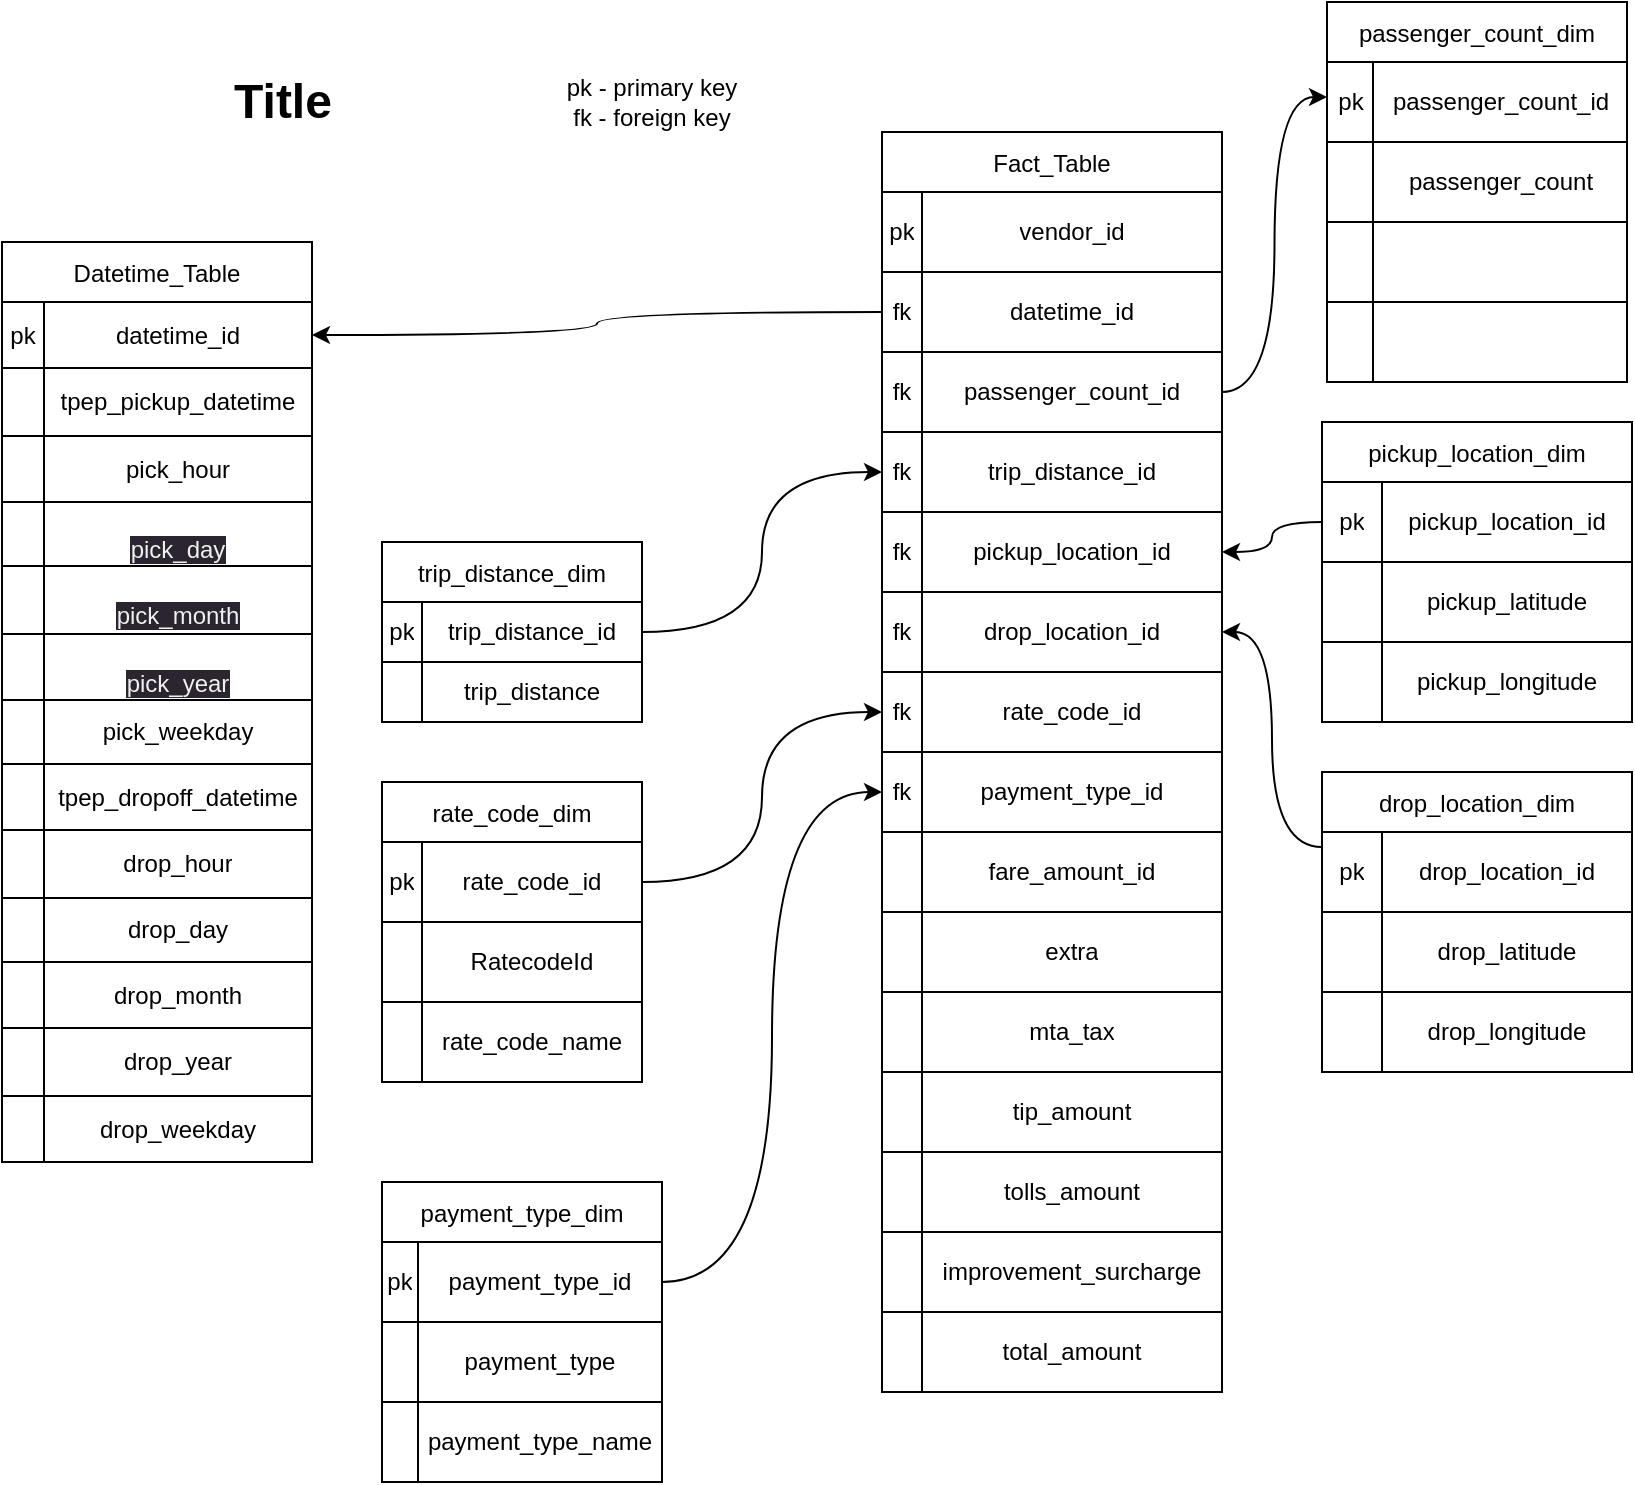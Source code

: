 <mxfile>
    <diagram id="Ko6txwm99OszBmFUwAEB" name="Page-1">
        <mxGraphModel dx="1126" dy="369" grid="1" gridSize="10" guides="1" tooltips="1" connect="1" arrows="1" fold="1" page="1" pageScale="1" pageWidth="850" pageHeight="1100" math="0" shadow="0">
            <root>
                <mxCell id="0"/>
                <mxCell id="1" parent="0"/>
                <mxCell id="24" value="Title" style="text;strokeColor=none;fillColor=none;html=1;fontSize=24;fontStyle=1;verticalAlign=middle;align=center;" parent="1" vertex="1">
                    <mxGeometry x="110" y="70" width="100" height="40" as="geometry"/>
                </mxCell>
                <mxCell id="27" value="pk - primary key&lt;br&gt;fk - foreign key" style="text;html=1;strokeColor=none;fillColor=none;align=center;verticalAlign=middle;whiteSpace=wrap;rounded=0;" parent="1" vertex="1">
                    <mxGeometry x="270" y="75" width="150" height="30" as="geometry"/>
                </mxCell>
                <mxCell id="59" value="Datetime_Table" style="shape=table;startSize=30;container=1;collapsible=0;childLayout=tableLayout;" parent="1" vertex="1">
                    <mxGeometry x="20" y="160" width="155" height="460" as="geometry"/>
                </mxCell>
                <mxCell id="60" value="" style="shape=tableRow;horizontal=0;startSize=0;swimlaneHead=0;swimlaneBody=0;top=0;left=0;bottom=0;right=0;collapsible=0;dropTarget=0;fillColor=none;points=[[0,0.5],[1,0.5]];portConstraint=eastwest;" parent="59" vertex="1">
                    <mxGeometry y="30" width="155" height="33" as="geometry"/>
                </mxCell>
                <mxCell id="61" value="pk" style="shape=partialRectangle;html=1;whiteSpace=wrap;connectable=0;overflow=hidden;fillColor=none;top=0;left=0;bottom=0;right=0;pointerEvents=1;" parent="60" vertex="1">
                    <mxGeometry width="21" height="33" as="geometry">
                        <mxRectangle width="21" height="33" as="alternateBounds"/>
                    </mxGeometry>
                </mxCell>
                <mxCell id="62" value="datetime_id" style="shape=partialRectangle;html=1;whiteSpace=wrap;connectable=0;overflow=hidden;fillColor=none;top=0;left=0;bottom=0;right=0;pointerEvents=1;" parent="60" vertex="1">
                    <mxGeometry x="21" width="134" height="33" as="geometry">
                        <mxRectangle width="134" height="33" as="alternateBounds"/>
                    </mxGeometry>
                </mxCell>
                <mxCell id="63" value="" style="shape=tableRow;horizontal=0;startSize=0;swimlaneHead=0;swimlaneBody=0;top=0;left=0;bottom=0;right=0;collapsible=0;dropTarget=0;fillColor=none;points=[[0,0.5],[1,0.5]];portConstraint=eastwest;" parent="59" vertex="1">
                    <mxGeometry y="63" width="155" height="34" as="geometry"/>
                </mxCell>
                <mxCell id="64" value="" style="shape=partialRectangle;html=1;whiteSpace=wrap;connectable=0;overflow=hidden;fillColor=none;top=0;left=0;bottom=0;right=0;pointerEvents=1;" parent="63" vertex="1">
                    <mxGeometry width="21" height="34" as="geometry">
                        <mxRectangle width="21" height="34" as="alternateBounds"/>
                    </mxGeometry>
                </mxCell>
                <mxCell id="65" value="tpep_pickup_datetime" style="shape=partialRectangle;html=1;whiteSpace=wrap;connectable=0;overflow=hidden;fillColor=none;top=0;left=0;bottom=0;right=0;pointerEvents=1;" parent="63" vertex="1">
                    <mxGeometry x="21" width="134" height="34" as="geometry">
                        <mxRectangle width="134" height="34" as="alternateBounds"/>
                    </mxGeometry>
                </mxCell>
                <mxCell id="66" value="" style="shape=tableRow;horizontal=0;startSize=0;swimlaneHead=0;swimlaneBody=0;top=0;left=0;bottom=0;right=0;collapsible=0;dropTarget=0;fillColor=none;points=[[0,0.5],[1,0.5]];portConstraint=eastwest;" parent="59" vertex="1">
                    <mxGeometry y="97" width="155" height="33" as="geometry"/>
                </mxCell>
                <mxCell id="67" value="" style="shape=partialRectangle;html=1;whiteSpace=wrap;connectable=0;overflow=hidden;fillColor=none;top=0;left=0;bottom=0;right=0;pointerEvents=1;" parent="66" vertex="1">
                    <mxGeometry width="21" height="33" as="geometry">
                        <mxRectangle width="21" height="33" as="alternateBounds"/>
                    </mxGeometry>
                </mxCell>
                <mxCell id="68" value="pick_hour" style="shape=partialRectangle;html=1;whiteSpace=wrap;connectable=0;overflow=hidden;fillColor=none;top=0;left=0;bottom=0;right=0;pointerEvents=1;" parent="66" vertex="1">
                    <mxGeometry x="21" width="134" height="33" as="geometry">
                        <mxRectangle width="134" height="33" as="alternateBounds"/>
                    </mxGeometry>
                </mxCell>
                <mxCell id="118" style="shape=tableRow;horizontal=0;startSize=0;swimlaneHead=0;swimlaneBody=0;top=0;left=0;bottom=0;right=0;collapsible=0;dropTarget=0;fillColor=none;points=[[0,0.5],[1,0.5]];portConstraint=eastwest;" parent="59" vertex="1">
                    <mxGeometry y="130" width="155" height="32" as="geometry"/>
                </mxCell>
                <mxCell id="119" style="shape=partialRectangle;html=1;whiteSpace=wrap;connectable=0;overflow=hidden;fillColor=none;top=0;left=0;bottom=0;right=0;pointerEvents=1;" parent="118" vertex="1">
                    <mxGeometry width="21" height="32" as="geometry">
                        <mxRectangle width="21" height="32" as="alternateBounds"/>
                    </mxGeometry>
                </mxCell>
                <mxCell id="120" value="&lt;br&gt;&lt;span style=&quot;color: rgb(240, 240, 240); font-family: Helvetica; font-size: 12px; font-style: normal; font-variant-ligatures: normal; font-variant-caps: normal; font-weight: 400; letter-spacing: normal; orphans: 2; text-align: center; text-indent: 0px; text-transform: none; widows: 2; word-spacing: 0px; -webkit-text-stroke-width: 0px; background-color: rgb(42, 37, 47); text-decoration-thickness: initial; text-decoration-style: initial; text-decoration-color: initial; float: none; display: inline !important;&quot;&gt;pick_day&lt;/span&gt;" style="shape=partialRectangle;html=1;whiteSpace=wrap;connectable=0;overflow=hidden;fillColor=none;top=0;left=0;bottom=0;right=0;pointerEvents=1;" parent="118" vertex="1">
                    <mxGeometry x="21" width="134" height="32" as="geometry">
                        <mxRectangle width="134" height="32" as="alternateBounds"/>
                    </mxGeometry>
                </mxCell>
                <mxCell id="69" value="" style="shape=tableRow;horizontal=0;startSize=0;swimlaneHead=0;swimlaneBody=0;top=0;left=0;bottom=0;right=0;collapsible=0;dropTarget=0;fillColor=none;points=[[0,0.5],[1,0.5]];portConstraint=eastwest;" parent="59" vertex="1">
                    <mxGeometry y="162" width="155" height="34" as="geometry"/>
                </mxCell>
                <mxCell id="70" value="" style="shape=partialRectangle;html=1;whiteSpace=wrap;connectable=0;overflow=hidden;fillColor=none;top=0;left=0;bottom=0;right=0;pointerEvents=1;" parent="69" vertex="1">
                    <mxGeometry width="21" height="34" as="geometry">
                        <mxRectangle width="21" height="34" as="alternateBounds"/>
                    </mxGeometry>
                </mxCell>
                <mxCell id="71" value="&lt;br&gt;&lt;span style=&quot;color: rgb(240, 240, 240); font-family: Helvetica; font-size: 12px; font-style: normal; font-variant-ligatures: normal; font-variant-caps: normal; font-weight: 400; letter-spacing: normal; orphans: 2; text-align: center; text-indent: 0px; text-transform: none; widows: 2; word-spacing: 0px; -webkit-text-stroke-width: 0px; background-color: rgb(42, 37, 47); text-decoration-thickness: initial; text-decoration-style: initial; text-decoration-color: initial; float: none; display: inline !important;&quot;&gt;pick_month&lt;/span&gt;" style="shape=partialRectangle;html=1;whiteSpace=wrap;connectable=0;overflow=hidden;fillColor=none;top=0;left=0;bottom=0;right=0;pointerEvents=1;" parent="69" vertex="1">
                    <mxGeometry x="21" width="134" height="34" as="geometry">
                        <mxRectangle width="134" height="34" as="alternateBounds"/>
                    </mxGeometry>
                </mxCell>
                <mxCell id="72" value="" style="shape=tableRow;horizontal=0;startSize=0;swimlaneHead=0;swimlaneBody=0;top=0;left=0;bottom=0;right=0;collapsible=0;dropTarget=0;fillColor=none;points=[[0,0.5],[1,0.5]];portConstraint=eastwest;" parent="59" vertex="1">
                    <mxGeometry y="196" width="155" height="33" as="geometry"/>
                </mxCell>
                <mxCell id="73" value="" style="shape=partialRectangle;html=1;whiteSpace=wrap;connectable=0;overflow=hidden;fillColor=none;top=0;left=0;bottom=0;right=0;pointerEvents=1;" parent="72" vertex="1">
                    <mxGeometry width="21" height="33" as="geometry">
                        <mxRectangle width="21" height="33" as="alternateBounds"/>
                    </mxGeometry>
                </mxCell>
                <mxCell id="74" value="&lt;br&gt;&lt;span style=&quot;color: rgb(240, 240, 240); font-family: Helvetica; font-size: 12px; font-style: normal; font-variant-ligatures: normal; font-variant-caps: normal; font-weight: 400; letter-spacing: normal; orphans: 2; text-align: center; text-indent: 0px; text-transform: none; widows: 2; word-spacing: 0px; -webkit-text-stroke-width: 0px; background-color: rgb(42, 37, 47); text-decoration-thickness: initial; text-decoration-style: initial; text-decoration-color: initial; float: none; display: inline !important;&quot;&gt;pick_year&lt;/span&gt;" style="shape=partialRectangle;html=1;whiteSpace=wrap;connectable=0;overflow=hidden;fillColor=none;top=0;left=0;bottom=0;right=0;pointerEvents=1;" parent="72" vertex="1">
                    <mxGeometry x="21" width="134" height="33" as="geometry">
                        <mxRectangle width="134" height="33" as="alternateBounds"/>
                    </mxGeometry>
                </mxCell>
                <mxCell id="75" value="" style="shape=tableRow;horizontal=0;startSize=0;swimlaneHead=0;swimlaneBody=0;top=0;left=0;bottom=0;right=0;collapsible=0;dropTarget=0;fillColor=none;points=[[0,0.5],[1,0.5]];portConstraint=eastwest;" parent="59" vertex="1">
                    <mxGeometry y="229" width="155" height="32" as="geometry"/>
                </mxCell>
                <mxCell id="76" value="" style="shape=partialRectangle;html=1;whiteSpace=wrap;connectable=0;overflow=hidden;fillColor=none;top=0;left=0;bottom=0;right=0;pointerEvents=1;" parent="75" vertex="1">
                    <mxGeometry width="21" height="32" as="geometry">
                        <mxRectangle width="21" height="32" as="alternateBounds"/>
                    </mxGeometry>
                </mxCell>
                <mxCell id="77" value="pick_weekday" style="shape=partialRectangle;html=1;whiteSpace=wrap;connectable=0;overflow=hidden;fillColor=none;top=0;left=0;bottom=0;right=0;pointerEvents=1;" parent="75" vertex="1">
                    <mxGeometry x="21" width="134" height="32" as="geometry">
                        <mxRectangle width="134" height="32" as="alternateBounds"/>
                    </mxGeometry>
                </mxCell>
                <mxCell id="78" value="" style="shape=tableRow;horizontal=0;startSize=0;swimlaneHead=0;swimlaneBody=0;top=0;left=0;bottom=0;right=0;collapsible=0;dropTarget=0;fillColor=none;points=[[0,0.5],[1,0.5]];portConstraint=eastwest;" parent="59" vertex="1">
                    <mxGeometry y="261" width="155" height="33" as="geometry"/>
                </mxCell>
                <mxCell id="79" value="" style="shape=partialRectangle;html=1;whiteSpace=wrap;connectable=0;overflow=hidden;fillColor=none;top=0;left=0;bottom=0;right=0;pointerEvents=1;" parent="78" vertex="1">
                    <mxGeometry width="21" height="33" as="geometry">
                        <mxRectangle width="21" height="33" as="alternateBounds"/>
                    </mxGeometry>
                </mxCell>
                <mxCell id="80" value="tpep_dropoff_datetime" style="shape=partialRectangle;html=1;whiteSpace=wrap;connectable=0;overflow=hidden;fillColor=none;top=0;left=0;bottom=0;right=0;pointerEvents=1;" parent="78" vertex="1">
                    <mxGeometry x="21" width="134" height="33" as="geometry">
                        <mxRectangle width="134" height="33" as="alternateBounds"/>
                    </mxGeometry>
                </mxCell>
                <mxCell id="87" value="" style="shape=tableRow;horizontal=0;startSize=0;swimlaneHead=0;swimlaneBody=0;top=0;left=0;bottom=0;right=0;collapsible=0;dropTarget=0;fillColor=none;points=[[0,0.5],[1,0.5]];portConstraint=eastwest;" parent="59" vertex="1">
                    <mxGeometry y="294" width="155" height="34" as="geometry"/>
                </mxCell>
                <mxCell id="88" value="" style="shape=partialRectangle;html=1;whiteSpace=wrap;connectable=0;overflow=hidden;fillColor=none;top=0;left=0;bottom=0;right=0;pointerEvents=1;" parent="87" vertex="1">
                    <mxGeometry width="21" height="34" as="geometry">
                        <mxRectangle width="21" height="34" as="alternateBounds"/>
                    </mxGeometry>
                </mxCell>
                <mxCell id="89" value="drop_hour" style="shape=partialRectangle;html=1;whiteSpace=wrap;connectable=0;overflow=hidden;fillColor=none;top=0;left=0;bottom=0;right=0;pointerEvents=1;" parent="87" vertex="1">
                    <mxGeometry x="21" width="134" height="34" as="geometry">
                        <mxRectangle width="134" height="34" as="alternateBounds"/>
                    </mxGeometry>
                </mxCell>
                <mxCell id="90" value="" style="shape=tableRow;horizontal=0;startSize=0;swimlaneHead=0;swimlaneBody=0;top=0;left=0;bottom=0;right=0;collapsible=0;dropTarget=0;fillColor=none;points=[[0,0.5],[1,0.5]];portConstraint=eastwest;" parent="59" vertex="1">
                    <mxGeometry y="328" width="155" height="32" as="geometry"/>
                </mxCell>
                <mxCell id="91" value="" style="shape=partialRectangle;html=1;whiteSpace=wrap;connectable=0;overflow=hidden;fillColor=none;top=0;left=0;bottom=0;right=0;pointerEvents=1;" parent="90" vertex="1">
                    <mxGeometry width="21" height="32" as="geometry">
                        <mxRectangle width="21" height="32" as="alternateBounds"/>
                    </mxGeometry>
                </mxCell>
                <mxCell id="92" value="drop_day" style="shape=partialRectangle;html=1;whiteSpace=wrap;connectable=0;overflow=hidden;fillColor=none;top=0;left=0;bottom=0;right=0;pointerEvents=1;" parent="90" vertex="1">
                    <mxGeometry x="21" width="134" height="32" as="geometry">
                        <mxRectangle width="134" height="32" as="alternateBounds"/>
                    </mxGeometry>
                </mxCell>
                <mxCell id="93" value="" style="shape=tableRow;horizontal=0;startSize=0;swimlaneHead=0;swimlaneBody=0;top=0;left=0;bottom=0;right=0;collapsible=0;dropTarget=0;fillColor=none;points=[[0,0.5],[1,0.5]];portConstraint=eastwest;" parent="59" vertex="1">
                    <mxGeometry y="360" width="155" height="33" as="geometry"/>
                </mxCell>
                <mxCell id="94" value="" style="shape=partialRectangle;html=1;whiteSpace=wrap;connectable=0;overflow=hidden;fillColor=none;top=0;left=0;bottom=0;right=0;pointerEvents=1;" parent="93" vertex="1">
                    <mxGeometry width="21" height="33" as="geometry">
                        <mxRectangle width="21" height="33" as="alternateBounds"/>
                    </mxGeometry>
                </mxCell>
                <mxCell id="95" value="drop_month" style="shape=partialRectangle;html=1;whiteSpace=wrap;connectable=0;overflow=hidden;fillColor=none;top=0;left=0;bottom=0;right=0;pointerEvents=1;" parent="93" vertex="1">
                    <mxGeometry x="21" width="134" height="33" as="geometry">
                        <mxRectangle width="134" height="33" as="alternateBounds"/>
                    </mxGeometry>
                </mxCell>
                <mxCell id="96" value="" style="shape=tableRow;horizontal=0;startSize=0;swimlaneHead=0;swimlaneBody=0;top=0;left=0;bottom=0;right=0;collapsible=0;dropTarget=0;fillColor=none;points=[[0,0.5],[1,0.5]];portConstraint=eastwest;" parent="59" vertex="1">
                    <mxGeometry y="393" width="155" height="34" as="geometry"/>
                </mxCell>
                <mxCell id="97" value="" style="shape=partialRectangle;html=1;whiteSpace=wrap;connectable=0;overflow=hidden;fillColor=none;top=0;left=0;bottom=0;right=0;pointerEvents=1;" parent="96" vertex="1">
                    <mxGeometry width="21" height="34" as="geometry">
                        <mxRectangle width="21" height="34" as="alternateBounds"/>
                    </mxGeometry>
                </mxCell>
                <mxCell id="98" value="drop_year" style="shape=partialRectangle;html=1;whiteSpace=wrap;connectable=0;overflow=hidden;fillColor=none;top=0;left=0;bottom=0;right=0;pointerEvents=1;" parent="96" vertex="1">
                    <mxGeometry x="21" width="134" height="34" as="geometry">
                        <mxRectangle width="134" height="34" as="alternateBounds"/>
                    </mxGeometry>
                </mxCell>
                <mxCell id="127" value="" style="shape=tableRow;horizontal=0;startSize=0;swimlaneHead=0;swimlaneBody=0;top=0;left=0;bottom=0;right=0;collapsible=0;dropTarget=0;fillColor=none;points=[[0,0.5],[1,0.5]];portConstraint=eastwest;" parent="59" vertex="1">
                    <mxGeometry y="427" width="155" height="33" as="geometry"/>
                </mxCell>
                <mxCell id="128" value="" style="shape=partialRectangle;html=1;whiteSpace=wrap;connectable=0;overflow=hidden;fillColor=none;top=0;left=0;bottom=0;right=0;pointerEvents=1;" parent="127" vertex="1">
                    <mxGeometry width="21" height="33" as="geometry">
                        <mxRectangle width="21" height="33" as="alternateBounds"/>
                    </mxGeometry>
                </mxCell>
                <mxCell id="129" value="drop_weekday" style="shape=partialRectangle;html=1;whiteSpace=wrap;connectable=0;overflow=hidden;fillColor=none;top=0;left=0;bottom=0;right=0;pointerEvents=1;" parent="127" vertex="1">
                    <mxGeometry x="21" width="134" height="33" as="geometry">
                        <mxRectangle width="134" height="33" as="alternateBounds"/>
                    </mxGeometry>
                </mxCell>
                <mxCell id="99" value="Fact_Table" style="shape=table;startSize=30;container=1;collapsible=0;childLayout=tableLayout;" parent="1" vertex="1">
                    <mxGeometry x="460" y="105" width="170" height="630" as="geometry"/>
                </mxCell>
                <mxCell id="100" value="" style="shape=tableRow;horizontal=0;startSize=0;swimlaneHead=0;swimlaneBody=0;top=0;left=0;bottom=0;right=0;collapsible=0;dropTarget=0;fillColor=none;points=[[0,0.5],[1,0.5]];portConstraint=eastwest;" parent="99" vertex="1">
                    <mxGeometry y="30" width="170" height="40" as="geometry"/>
                </mxCell>
                <mxCell id="101" value="pk&lt;br&gt;" style="shape=partialRectangle;html=1;whiteSpace=wrap;connectable=0;overflow=hidden;fillColor=none;top=0;left=0;bottom=0;right=0;pointerEvents=1;" parent="100" vertex="1">
                    <mxGeometry width="20" height="40" as="geometry">
                        <mxRectangle width="20" height="40" as="alternateBounds"/>
                    </mxGeometry>
                </mxCell>
                <mxCell id="102" value="vendor_id" style="shape=partialRectangle;html=1;whiteSpace=wrap;connectable=0;overflow=hidden;fillColor=none;top=0;left=0;bottom=0;right=0;pointerEvents=1;" parent="100" vertex="1">
                    <mxGeometry x="20" width="150" height="40" as="geometry">
                        <mxRectangle width="150" height="40" as="alternateBounds"/>
                    </mxGeometry>
                </mxCell>
                <mxCell id="103" value="" style="shape=tableRow;horizontal=0;startSize=0;swimlaneHead=0;swimlaneBody=0;top=0;left=0;bottom=0;right=0;collapsible=0;dropTarget=0;fillColor=none;points=[[0,0.5],[1,0.5]];portConstraint=eastwest;" parent="99" vertex="1">
                    <mxGeometry y="70" width="170" height="40" as="geometry"/>
                </mxCell>
                <mxCell id="104" value="fk" style="shape=partialRectangle;html=1;whiteSpace=wrap;connectable=0;overflow=hidden;fillColor=none;top=0;left=0;bottom=0;right=0;pointerEvents=1;" parent="103" vertex="1">
                    <mxGeometry width="20" height="40" as="geometry">
                        <mxRectangle width="20" height="40" as="alternateBounds"/>
                    </mxGeometry>
                </mxCell>
                <mxCell id="105" value="datetime_id" style="shape=partialRectangle;html=1;whiteSpace=wrap;connectable=0;overflow=hidden;fillColor=none;top=0;left=0;bottom=0;right=0;pointerEvents=1;" parent="103" vertex="1">
                    <mxGeometry x="20" width="150" height="40" as="geometry">
                        <mxRectangle width="150" height="40" as="alternateBounds"/>
                    </mxGeometry>
                </mxCell>
                <mxCell id="106" value="" style="shape=tableRow;horizontal=0;startSize=0;swimlaneHead=0;swimlaneBody=0;top=0;left=0;bottom=0;right=0;collapsible=0;dropTarget=0;fillColor=none;points=[[0,0.5],[1,0.5]];portConstraint=eastwest;" parent="99" vertex="1">
                    <mxGeometry y="110" width="170" height="40" as="geometry"/>
                </mxCell>
                <mxCell id="107" value="fk" style="shape=partialRectangle;html=1;whiteSpace=wrap;connectable=0;overflow=hidden;fillColor=none;top=0;left=0;bottom=0;right=0;pointerEvents=1;" parent="106" vertex="1">
                    <mxGeometry width="20" height="40" as="geometry">
                        <mxRectangle width="20" height="40" as="alternateBounds"/>
                    </mxGeometry>
                </mxCell>
                <mxCell id="108" value="passenger_count_id" style="shape=partialRectangle;html=1;whiteSpace=wrap;connectable=0;overflow=hidden;fillColor=none;top=0;left=0;bottom=0;right=0;pointerEvents=1;" parent="106" vertex="1">
                    <mxGeometry x="20" width="150" height="40" as="geometry">
                        <mxRectangle width="150" height="40" as="alternateBounds"/>
                    </mxGeometry>
                </mxCell>
                <mxCell id="109" value="" style="shape=tableRow;horizontal=0;startSize=0;swimlaneHead=0;swimlaneBody=0;top=0;left=0;bottom=0;right=0;collapsible=0;dropTarget=0;fillColor=none;points=[[0,0.5],[1,0.5]];portConstraint=eastwest;" parent="99" vertex="1">
                    <mxGeometry y="150" width="170" height="40" as="geometry"/>
                </mxCell>
                <mxCell id="110" value="fk" style="shape=partialRectangle;html=1;whiteSpace=wrap;connectable=0;overflow=hidden;fillColor=none;top=0;left=0;bottom=0;right=0;pointerEvents=1;" parent="109" vertex="1">
                    <mxGeometry width="20" height="40" as="geometry">
                        <mxRectangle width="20" height="40" as="alternateBounds"/>
                    </mxGeometry>
                </mxCell>
                <mxCell id="111" value="trip_distance_id" style="shape=partialRectangle;html=1;whiteSpace=wrap;connectable=0;overflow=hidden;fillColor=none;top=0;left=0;bottom=0;right=0;pointerEvents=1;" parent="109" vertex="1">
                    <mxGeometry x="20" width="150" height="40" as="geometry">
                        <mxRectangle width="150" height="40" as="alternateBounds"/>
                    </mxGeometry>
                </mxCell>
                <mxCell id="112" value="" style="shape=tableRow;horizontal=0;startSize=0;swimlaneHead=0;swimlaneBody=0;top=0;left=0;bottom=0;right=0;collapsible=0;dropTarget=0;fillColor=none;points=[[0,0.5],[1,0.5]];portConstraint=eastwest;" parent="99" vertex="1">
                    <mxGeometry y="190" width="170" height="40" as="geometry"/>
                </mxCell>
                <mxCell id="113" value="fk" style="shape=partialRectangle;html=1;whiteSpace=wrap;connectable=0;overflow=hidden;fillColor=none;top=0;left=0;bottom=0;right=0;pointerEvents=1;" parent="112" vertex="1">
                    <mxGeometry width="20" height="40" as="geometry">
                        <mxRectangle width="20" height="40" as="alternateBounds"/>
                    </mxGeometry>
                </mxCell>
                <mxCell id="114" value="pickup_location_id" style="shape=partialRectangle;html=1;whiteSpace=wrap;connectable=0;overflow=hidden;fillColor=none;top=0;left=0;bottom=0;right=0;pointerEvents=1;" parent="112" vertex="1">
                    <mxGeometry x="20" width="150" height="40" as="geometry">
                        <mxRectangle width="150" height="40" as="alternateBounds"/>
                    </mxGeometry>
                </mxCell>
                <mxCell id="198" style="shape=tableRow;horizontal=0;startSize=0;swimlaneHead=0;swimlaneBody=0;top=0;left=0;bottom=0;right=0;collapsible=0;dropTarget=0;fillColor=none;points=[[0,0.5],[1,0.5]];portConstraint=eastwest;" vertex="1" parent="99">
                    <mxGeometry y="230" width="170" height="40" as="geometry"/>
                </mxCell>
                <mxCell id="199" value="fk" style="shape=partialRectangle;html=1;whiteSpace=wrap;connectable=0;overflow=hidden;fillColor=none;top=0;left=0;bottom=0;right=0;pointerEvents=1;" vertex="1" parent="198">
                    <mxGeometry width="20" height="40" as="geometry">
                        <mxRectangle width="20" height="40" as="alternateBounds"/>
                    </mxGeometry>
                </mxCell>
                <mxCell id="200" value="drop_location_id" style="shape=partialRectangle;html=1;whiteSpace=wrap;connectable=0;overflow=hidden;fillColor=none;top=0;left=0;bottom=0;right=0;pointerEvents=1;" vertex="1" parent="198">
                    <mxGeometry x="20" width="150" height="40" as="geometry">
                        <mxRectangle width="150" height="40" as="alternateBounds"/>
                    </mxGeometry>
                </mxCell>
                <mxCell id="212" style="shape=tableRow;horizontal=0;startSize=0;swimlaneHead=0;swimlaneBody=0;top=0;left=0;bottom=0;right=0;collapsible=0;dropTarget=0;fillColor=none;points=[[0,0.5],[1,0.5]];portConstraint=eastwest;" vertex="1" parent="99">
                    <mxGeometry y="270" width="170" height="40" as="geometry"/>
                </mxCell>
                <mxCell id="213" value="fk" style="shape=partialRectangle;html=1;whiteSpace=wrap;connectable=0;overflow=hidden;fillColor=none;top=0;left=0;bottom=0;right=0;pointerEvents=1;" vertex="1" parent="212">
                    <mxGeometry width="20" height="40" as="geometry">
                        <mxRectangle width="20" height="40" as="alternateBounds"/>
                    </mxGeometry>
                </mxCell>
                <mxCell id="214" value="rate_code_id" style="shape=partialRectangle;html=1;whiteSpace=wrap;connectable=0;overflow=hidden;fillColor=none;top=0;left=0;bottom=0;right=0;pointerEvents=1;" vertex="1" parent="212">
                    <mxGeometry x="20" width="150" height="40" as="geometry">
                        <mxRectangle width="150" height="40" as="alternateBounds"/>
                    </mxGeometry>
                </mxCell>
                <mxCell id="216" style="shape=tableRow;horizontal=0;startSize=0;swimlaneHead=0;swimlaneBody=0;top=0;left=0;bottom=0;right=0;collapsible=0;dropTarget=0;fillColor=none;points=[[0,0.5],[1,0.5]];portConstraint=eastwest;" vertex="1" parent="99">
                    <mxGeometry y="310" width="170" height="40" as="geometry"/>
                </mxCell>
                <mxCell id="217" value="fk" style="shape=partialRectangle;html=1;whiteSpace=wrap;connectable=0;overflow=hidden;fillColor=none;top=0;left=0;bottom=0;right=0;pointerEvents=1;" vertex="1" parent="216">
                    <mxGeometry width="20" height="40" as="geometry">
                        <mxRectangle width="20" height="40" as="alternateBounds"/>
                    </mxGeometry>
                </mxCell>
                <mxCell id="218" value="payment_type_id" style="shape=partialRectangle;html=1;whiteSpace=wrap;connectable=0;overflow=hidden;fillColor=none;top=0;left=0;bottom=0;right=0;pointerEvents=1;" vertex="1" parent="216">
                    <mxGeometry x="20" width="150" height="40" as="geometry">
                        <mxRectangle width="150" height="40" as="alternateBounds"/>
                    </mxGeometry>
                </mxCell>
                <mxCell id="230" style="shape=tableRow;horizontal=0;startSize=0;swimlaneHead=0;swimlaneBody=0;top=0;left=0;bottom=0;right=0;collapsible=0;dropTarget=0;fillColor=none;points=[[0,0.5],[1,0.5]];portConstraint=eastwest;" vertex="1" parent="99">
                    <mxGeometry y="350" width="170" height="40" as="geometry"/>
                </mxCell>
                <mxCell id="231" value="" style="shape=partialRectangle;html=1;whiteSpace=wrap;connectable=0;overflow=hidden;fillColor=none;top=0;left=0;bottom=0;right=0;pointerEvents=1;" vertex="1" parent="230">
                    <mxGeometry width="20" height="40" as="geometry">
                        <mxRectangle width="20" height="40" as="alternateBounds"/>
                    </mxGeometry>
                </mxCell>
                <mxCell id="232" value="fare_amount_id" style="shape=partialRectangle;html=1;whiteSpace=wrap;connectable=0;overflow=hidden;fillColor=none;top=0;left=0;bottom=0;right=0;pointerEvents=1;" vertex="1" parent="230">
                    <mxGeometry x="20" width="150" height="40" as="geometry">
                        <mxRectangle width="150" height="40" as="alternateBounds"/>
                    </mxGeometry>
                </mxCell>
                <mxCell id="234" style="shape=tableRow;horizontal=0;startSize=0;swimlaneHead=0;swimlaneBody=0;top=0;left=0;bottom=0;right=0;collapsible=0;dropTarget=0;fillColor=none;points=[[0,0.5],[1,0.5]];portConstraint=eastwest;" vertex="1" parent="99">
                    <mxGeometry y="390" width="170" height="40" as="geometry"/>
                </mxCell>
                <mxCell id="235" style="shape=partialRectangle;html=1;whiteSpace=wrap;connectable=0;overflow=hidden;fillColor=none;top=0;left=0;bottom=0;right=0;pointerEvents=1;" vertex="1" parent="234">
                    <mxGeometry width="20" height="40" as="geometry">
                        <mxRectangle width="20" height="40" as="alternateBounds"/>
                    </mxGeometry>
                </mxCell>
                <mxCell id="236" value="extra" style="shape=partialRectangle;html=1;whiteSpace=wrap;connectable=0;overflow=hidden;fillColor=none;top=0;left=0;bottom=0;right=0;pointerEvents=1;" vertex="1" parent="234">
                    <mxGeometry x="20" width="150" height="40" as="geometry">
                        <mxRectangle width="150" height="40" as="alternateBounds"/>
                    </mxGeometry>
                </mxCell>
                <mxCell id="237" style="shape=tableRow;horizontal=0;startSize=0;swimlaneHead=0;swimlaneBody=0;top=0;left=0;bottom=0;right=0;collapsible=0;dropTarget=0;fillColor=none;points=[[0,0.5],[1,0.5]];portConstraint=eastwest;" vertex="1" parent="99">
                    <mxGeometry y="430" width="170" height="40" as="geometry"/>
                </mxCell>
                <mxCell id="238" style="shape=partialRectangle;html=1;whiteSpace=wrap;connectable=0;overflow=hidden;fillColor=none;top=0;left=0;bottom=0;right=0;pointerEvents=1;" vertex="1" parent="237">
                    <mxGeometry width="20" height="40" as="geometry">
                        <mxRectangle width="20" height="40" as="alternateBounds"/>
                    </mxGeometry>
                </mxCell>
                <mxCell id="239" value="mta_tax" style="shape=partialRectangle;html=1;whiteSpace=wrap;connectable=0;overflow=hidden;fillColor=none;top=0;left=0;bottom=0;right=0;pointerEvents=1;" vertex="1" parent="237">
                    <mxGeometry x="20" width="150" height="40" as="geometry">
                        <mxRectangle width="150" height="40" as="alternateBounds"/>
                    </mxGeometry>
                </mxCell>
                <mxCell id="244" style="shape=tableRow;horizontal=0;startSize=0;swimlaneHead=0;swimlaneBody=0;top=0;left=0;bottom=0;right=0;collapsible=0;dropTarget=0;fillColor=none;points=[[0,0.5],[1,0.5]];portConstraint=eastwest;" vertex="1" parent="99">
                    <mxGeometry y="470" width="170" height="40" as="geometry"/>
                </mxCell>
                <mxCell id="245" style="shape=partialRectangle;html=1;whiteSpace=wrap;connectable=0;overflow=hidden;fillColor=none;top=0;left=0;bottom=0;right=0;pointerEvents=1;" vertex="1" parent="244">
                    <mxGeometry width="20" height="40" as="geometry">
                        <mxRectangle width="20" height="40" as="alternateBounds"/>
                    </mxGeometry>
                </mxCell>
                <mxCell id="246" value="tip_amount" style="shape=partialRectangle;html=1;whiteSpace=wrap;connectable=0;overflow=hidden;fillColor=none;top=0;left=0;bottom=0;right=0;pointerEvents=1;" vertex="1" parent="244">
                    <mxGeometry x="20" width="150" height="40" as="geometry">
                        <mxRectangle width="150" height="40" as="alternateBounds"/>
                    </mxGeometry>
                </mxCell>
                <mxCell id="250" style="shape=tableRow;horizontal=0;startSize=0;swimlaneHead=0;swimlaneBody=0;top=0;left=0;bottom=0;right=0;collapsible=0;dropTarget=0;fillColor=none;points=[[0,0.5],[1,0.5]];portConstraint=eastwest;" vertex="1" parent="99">
                    <mxGeometry y="510" width="170" height="40" as="geometry"/>
                </mxCell>
                <mxCell id="251" style="shape=partialRectangle;html=1;whiteSpace=wrap;connectable=0;overflow=hidden;fillColor=none;top=0;left=0;bottom=0;right=0;pointerEvents=1;" vertex="1" parent="250">
                    <mxGeometry width="20" height="40" as="geometry">
                        <mxRectangle width="20" height="40" as="alternateBounds"/>
                    </mxGeometry>
                </mxCell>
                <mxCell id="252" value="tolls_amount" style="shape=partialRectangle;html=1;whiteSpace=wrap;connectable=0;overflow=hidden;fillColor=none;top=0;left=0;bottom=0;right=0;pointerEvents=1;" vertex="1" parent="250">
                    <mxGeometry x="20" width="150" height="40" as="geometry">
                        <mxRectangle width="150" height="40" as="alternateBounds"/>
                    </mxGeometry>
                </mxCell>
                <mxCell id="247" style="shape=tableRow;horizontal=0;startSize=0;swimlaneHead=0;swimlaneBody=0;top=0;left=0;bottom=0;right=0;collapsible=0;dropTarget=0;fillColor=none;points=[[0,0.5],[1,0.5]];portConstraint=eastwest;" vertex="1" parent="99">
                    <mxGeometry y="550" width="170" height="40" as="geometry"/>
                </mxCell>
                <mxCell id="248" style="shape=partialRectangle;html=1;whiteSpace=wrap;connectable=0;overflow=hidden;fillColor=none;top=0;left=0;bottom=0;right=0;pointerEvents=1;" vertex="1" parent="247">
                    <mxGeometry width="20" height="40" as="geometry">
                        <mxRectangle width="20" height="40" as="alternateBounds"/>
                    </mxGeometry>
                </mxCell>
                <mxCell id="249" value="improvement_surcharge" style="shape=partialRectangle;html=1;whiteSpace=wrap;connectable=0;overflow=hidden;fillColor=none;top=0;left=0;bottom=0;right=0;pointerEvents=1;" vertex="1" parent="247">
                    <mxGeometry x="20" width="150" height="40" as="geometry">
                        <mxRectangle width="150" height="40" as="alternateBounds"/>
                    </mxGeometry>
                </mxCell>
                <mxCell id="253" style="shape=tableRow;horizontal=0;startSize=0;swimlaneHead=0;swimlaneBody=0;top=0;left=0;bottom=0;right=0;collapsible=0;dropTarget=0;fillColor=none;points=[[0,0.5],[1,0.5]];portConstraint=eastwest;" vertex="1" parent="99">
                    <mxGeometry y="590" width="170" height="40" as="geometry"/>
                </mxCell>
                <mxCell id="254" style="shape=partialRectangle;html=1;whiteSpace=wrap;connectable=0;overflow=hidden;fillColor=none;top=0;left=0;bottom=0;right=0;pointerEvents=1;" vertex="1" parent="253">
                    <mxGeometry width="20" height="40" as="geometry">
                        <mxRectangle width="20" height="40" as="alternateBounds"/>
                    </mxGeometry>
                </mxCell>
                <mxCell id="255" value="total_amount" style="shape=partialRectangle;html=1;whiteSpace=wrap;connectable=0;overflow=hidden;fillColor=none;top=0;left=0;bottom=0;right=0;pointerEvents=1;" vertex="1" parent="253">
                    <mxGeometry x="20" width="150" height="40" as="geometry">
                        <mxRectangle width="150" height="40" as="alternateBounds"/>
                    </mxGeometry>
                </mxCell>
                <mxCell id="144" value="passenger_count_dim" style="shape=table;startSize=30;container=1;collapsible=0;childLayout=tableLayout;" parent="1" vertex="1">
                    <mxGeometry x="682.5" y="40" width="150" height="190" as="geometry"/>
                </mxCell>
                <mxCell id="145" value="" style="shape=tableRow;horizontal=0;startSize=0;swimlaneHead=0;swimlaneBody=0;top=0;left=0;bottom=0;right=0;collapsible=0;dropTarget=0;fillColor=none;points=[[0,0.5],[1,0.5]];portConstraint=eastwest;" parent="144" vertex="1">
                    <mxGeometry y="30" width="150" height="40" as="geometry"/>
                </mxCell>
                <mxCell id="146" value="pk" style="shape=partialRectangle;html=1;whiteSpace=wrap;connectable=0;overflow=hidden;fillColor=none;top=0;left=0;bottom=0;right=0;pointerEvents=1;" parent="145" vertex="1">
                    <mxGeometry width="23" height="40" as="geometry">
                        <mxRectangle width="23" height="40" as="alternateBounds"/>
                    </mxGeometry>
                </mxCell>
                <mxCell id="147" value="passenger_count_id" style="shape=partialRectangle;html=1;whiteSpace=wrap;connectable=0;overflow=hidden;fillColor=none;top=0;left=0;bottom=0;right=0;pointerEvents=1;" parent="145" vertex="1">
                    <mxGeometry x="23" width="127" height="40" as="geometry">
                        <mxRectangle width="127" height="40" as="alternateBounds"/>
                    </mxGeometry>
                </mxCell>
                <mxCell id="148" value="" style="shape=tableRow;horizontal=0;startSize=0;swimlaneHead=0;swimlaneBody=0;top=0;left=0;bottom=0;right=0;collapsible=0;dropTarget=0;fillColor=none;points=[[0,0.5],[1,0.5]];portConstraint=eastwest;" parent="144" vertex="1">
                    <mxGeometry y="70" width="150" height="40" as="geometry"/>
                </mxCell>
                <mxCell id="149" value="" style="shape=partialRectangle;html=1;whiteSpace=wrap;connectable=0;overflow=hidden;fillColor=none;top=0;left=0;bottom=0;right=0;pointerEvents=1;" parent="148" vertex="1">
                    <mxGeometry width="23" height="40" as="geometry">
                        <mxRectangle width="23" height="40" as="alternateBounds"/>
                    </mxGeometry>
                </mxCell>
                <mxCell id="150" value="passenger_count" style="shape=partialRectangle;html=1;whiteSpace=wrap;connectable=0;overflow=hidden;fillColor=none;top=0;left=0;bottom=0;right=0;pointerEvents=1;" parent="148" vertex="1">
                    <mxGeometry x="23" width="127" height="40" as="geometry">
                        <mxRectangle width="127" height="40" as="alternateBounds"/>
                    </mxGeometry>
                </mxCell>
                <mxCell id="151" value="" style="shape=tableRow;horizontal=0;startSize=0;swimlaneHead=0;swimlaneBody=0;top=0;left=0;bottom=0;right=0;collapsible=0;dropTarget=0;fillColor=none;points=[[0,0.5],[1,0.5]];portConstraint=eastwest;" parent="144" vertex="1">
                    <mxGeometry y="110" width="150" height="40" as="geometry"/>
                </mxCell>
                <mxCell id="152" value="" style="shape=partialRectangle;html=1;whiteSpace=wrap;connectable=0;overflow=hidden;fillColor=none;top=0;left=0;bottom=0;right=0;pointerEvents=1;" parent="151" vertex="1">
                    <mxGeometry width="23" height="40" as="geometry">
                        <mxRectangle width="23" height="40" as="alternateBounds"/>
                    </mxGeometry>
                </mxCell>
                <mxCell id="153" value="" style="shape=partialRectangle;html=1;whiteSpace=wrap;connectable=0;overflow=hidden;fillColor=none;top=0;left=0;bottom=0;right=0;pointerEvents=1;" parent="151" vertex="1">
                    <mxGeometry x="23" width="127" height="40" as="geometry">
                        <mxRectangle width="127" height="40" as="alternateBounds"/>
                    </mxGeometry>
                </mxCell>
                <mxCell id="154" value="" style="shape=tableRow;horizontal=0;startSize=0;swimlaneHead=0;swimlaneBody=0;top=0;left=0;bottom=0;right=0;collapsible=0;dropTarget=0;fillColor=none;points=[[0,0.5],[1,0.5]];portConstraint=eastwest;" parent="144" vertex="1">
                    <mxGeometry y="150" width="150" height="40" as="geometry"/>
                </mxCell>
                <mxCell id="155" value="" style="shape=partialRectangle;html=1;whiteSpace=wrap;connectable=0;overflow=hidden;fillColor=none;top=0;left=0;bottom=0;right=0;pointerEvents=1;" parent="154" vertex="1">
                    <mxGeometry width="23" height="40" as="geometry">
                        <mxRectangle width="23" height="40" as="alternateBounds"/>
                    </mxGeometry>
                </mxCell>
                <mxCell id="156" value="" style="shape=partialRectangle;html=1;whiteSpace=wrap;connectable=0;overflow=hidden;fillColor=none;top=0;left=0;bottom=0;right=0;pointerEvents=1;" parent="154" vertex="1">
                    <mxGeometry x="23" width="127" height="40" as="geometry">
                        <mxRectangle width="127" height="40" as="alternateBounds"/>
                    </mxGeometry>
                </mxCell>
                <mxCell id="158" style="edgeStyle=orthogonalEdgeStyle;curved=1;html=1;exitX=0;exitY=0.5;exitDx=0;exitDy=0;entryX=1;entryY=0.5;entryDx=0;entryDy=0;" parent="1" source="103" target="60" edge="1">
                    <mxGeometry relative="1" as="geometry"/>
                </mxCell>
                <mxCell id="160" style="edgeStyle=orthogonalEdgeStyle;curved=1;html=1;exitX=1;exitY=0.5;exitDx=0;exitDy=0;entryX=0;entryY=0.25;entryDx=0;entryDy=0;" parent="1" source="106" target="144" edge="1">
                    <mxGeometry relative="1" as="geometry"/>
                </mxCell>
                <mxCell id="161" value="trip_distance_dim" style="shape=table;startSize=30;container=1;collapsible=0;childLayout=tableLayout;" parent="1" vertex="1">
                    <mxGeometry x="210" y="310" width="130" height="90" as="geometry"/>
                </mxCell>
                <mxCell id="162" value="" style="shape=tableRow;horizontal=0;startSize=0;swimlaneHead=0;swimlaneBody=0;top=0;left=0;bottom=0;right=0;collapsible=0;dropTarget=0;fillColor=none;points=[[0,0.5],[1,0.5]];portConstraint=eastwest;" parent="161" vertex="1">
                    <mxGeometry y="30" width="130" height="30" as="geometry"/>
                </mxCell>
                <mxCell id="163" value="pk" style="shape=partialRectangle;html=1;whiteSpace=wrap;connectable=0;overflow=hidden;fillColor=none;top=0;left=0;bottom=0;right=0;pointerEvents=1;" parent="162" vertex="1">
                    <mxGeometry width="20" height="30" as="geometry">
                        <mxRectangle width="20" height="30" as="alternateBounds"/>
                    </mxGeometry>
                </mxCell>
                <mxCell id="164" value="trip_distance_id" style="shape=partialRectangle;html=1;whiteSpace=wrap;connectable=0;overflow=hidden;fillColor=none;top=0;left=0;bottom=0;right=0;pointerEvents=1;" parent="162" vertex="1">
                    <mxGeometry x="20" width="110" height="30" as="geometry">
                        <mxRectangle width="110" height="30" as="alternateBounds"/>
                    </mxGeometry>
                </mxCell>
                <mxCell id="165" value="" style="shape=tableRow;horizontal=0;startSize=0;swimlaneHead=0;swimlaneBody=0;top=0;left=0;bottom=0;right=0;collapsible=0;dropTarget=0;fillColor=none;points=[[0,0.5],[1,0.5]];portConstraint=eastwest;" parent="161" vertex="1">
                    <mxGeometry y="60" width="130" height="30" as="geometry"/>
                </mxCell>
                <mxCell id="166" value="" style="shape=partialRectangle;html=1;whiteSpace=wrap;connectable=0;overflow=hidden;fillColor=none;top=0;left=0;bottom=0;right=0;pointerEvents=1;" parent="165" vertex="1">
                    <mxGeometry width="20" height="30" as="geometry">
                        <mxRectangle width="20" height="30" as="alternateBounds"/>
                    </mxGeometry>
                </mxCell>
                <mxCell id="167" value="trip_distance" style="shape=partialRectangle;html=1;whiteSpace=wrap;connectable=0;overflow=hidden;fillColor=none;top=0;left=0;bottom=0;right=0;pointerEvents=1;" parent="165" vertex="1">
                    <mxGeometry x="20" width="110" height="30" as="geometry">
                        <mxRectangle width="110" height="30" as="alternateBounds"/>
                    </mxGeometry>
                </mxCell>
                <mxCell id="174" value="pickup_location_dim" style="shape=table;startSize=30;container=1;collapsible=0;childLayout=tableLayout;" vertex="1" parent="1">
                    <mxGeometry x="680" y="250" width="155" height="150" as="geometry"/>
                </mxCell>
                <mxCell id="175" value="" style="shape=tableRow;horizontal=0;startSize=0;swimlaneHead=0;swimlaneBody=0;top=0;left=0;bottom=0;right=0;collapsible=0;dropTarget=0;fillColor=none;points=[[0,0.5],[1,0.5]];portConstraint=eastwest;" vertex="1" parent="174">
                    <mxGeometry y="30" width="155" height="40" as="geometry"/>
                </mxCell>
                <mxCell id="176" value="pk" style="shape=partialRectangle;html=1;whiteSpace=wrap;connectable=0;overflow=hidden;fillColor=none;top=0;left=0;bottom=0;right=0;pointerEvents=1;" vertex="1" parent="175">
                    <mxGeometry width="30" height="40" as="geometry">
                        <mxRectangle width="30" height="40" as="alternateBounds"/>
                    </mxGeometry>
                </mxCell>
                <mxCell id="177" value="pickup_location_id" style="shape=partialRectangle;html=1;whiteSpace=wrap;connectable=0;overflow=hidden;fillColor=none;top=0;left=0;bottom=0;right=0;pointerEvents=1;" vertex="1" parent="175">
                    <mxGeometry x="30" width="125" height="40" as="geometry">
                        <mxRectangle width="125" height="40" as="alternateBounds"/>
                    </mxGeometry>
                </mxCell>
                <mxCell id="178" value="" style="shape=tableRow;horizontal=0;startSize=0;swimlaneHead=0;swimlaneBody=0;top=0;left=0;bottom=0;right=0;collapsible=0;dropTarget=0;fillColor=none;points=[[0,0.5],[1,0.5]];portConstraint=eastwest;" vertex="1" parent="174">
                    <mxGeometry y="70" width="155" height="40" as="geometry"/>
                </mxCell>
                <mxCell id="179" value="" style="shape=partialRectangle;html=1;whiteSpace=wrap;connectable=0;overflow=hidden;fillColor=none;top=0;left=0;bottom=0;right=0;pointerEvents=1;" vertex="1" parent="178">
                    <mxGeometry width="30" height="40" as="geometry">
                        <mxRectangle width="30" height="40" as="alternateBounds"/>
                    </mxGeometry>
                </mxCell>
                <mxCell id="180" value="pickup_latitude" style="shape=partialRectangle;html=1;whiteSpace=wrap;connectable=0;overflow=hidden;fillColor=none;top=0;left=0;bottom=0;right=0;pointerEvents=1;" vertex="1" parent="178">
                    <mxGeometry x="30" width="125" height="40" as="geometry">
                        <mxRectangle width="125" height="40" as="alternateBounds"/>
                    </mxGeometry>
                </mxCell>
                <mxCell id="181" value="" style="shape=tableRow;horizontal=0;startSize=0;swimlaneHead=0;swimlaneBody=0;top=0;left=0;bottom=0;right=0;collapsible=0;dropTarget=0;fillColor=none;points=[[0,0.5],[1,0.5]];portConstraint=eastwest;" vertex="1" parent="174">
                    <mxGeometry y="110" width="155" height="40" as="geometry"/>
                </mxCell>
                <mxCell id="182" value="" style="shape=partialRectangle;html=1;whiteSpace=wrap;connectable=0;overflow=hidden;fillColor=none;top=0;left=0;bottom=0;right=0;pointerEvents=1;" vertex="1" parent="181">
                    <mxGeometry width="30" height="40" as="geometry">
                        <mxRectangle width="30" height="40" as="alternateBounds"/>
                    </mxGeometry>
                </mxCell>
                <mxCell id="183" value="pickup_longitude" style="shape=partialRectangle;html=1;whiteSpace=wrap;connectable=0;overflow=hidden;fillColor=none;top=0;left=0;bottom=0;right=0;pointerEvents=1;" vertex="1" parent="181">
                    <mxGeometry x="30" width="125" height="40" as="geometry">
                        <mxRectangle width="125" height="40" as="alternateBounds"/>
                    </mxGeometry>
                </mxCell>
                <mxCell id="187" style="edgeStyle=orthogonalEdgeStyle;curved=1;html=1;exitX=0;exitY=0.5;exitDx=0;exitDy=0;entryX=1;entryY=0.5;entryDx=0;entryDy=0;" edge="1" parent="1" source="175" target="112">
                    <mxGeometry relative="1" as="geometry"/>
                </mxCell>
                <mxCell id="201" style="edgeStyle=orthogonalEdgeStyle;curved=1;html=1;exitX=0;exitY=0.25;exitDx=0;exitDy=0;" edge="1" parent="1" source="188" target="198">
                    <mxGeometry relative="1" as="geometry"/>
                </mxCell>
                <mxCell id="188" value="drop_location_dim" style="shape=table;startSize=30;container=1;collapsible=0;childLayout=tableLayout;" vertex="1" parent="1">
                    <mxGeometry x="680" y="425" width="155" height="150" as="geometry"/>
                </mxCell>
                <mxCell id="189" value="" style="shape=tableRow;horizontal=0;startSize=0;swimlaneHead=0;swimlaneBody=0;top=0;left=0;bottom=0;right=0;collapsible=0;dropTarget=0;fillColor=none;points=[[0,0.5],[1,0.5]];portConstraint=eastwest;" vertex="1" parent="188">
                    <mxGeometry y="30" width="155" height="40" as="geometry"/>
                </mxCell>
                <mxCell id="190" value="pk" style="shape=partialRectangle;html=1;whiteSpace=wrap;connectable=0;overflow=hidden;fillColor=none;top=0;left=0;bottom=0;right=0;pointerEvents=1;" vertex="1" parent="189">
                    <mxGeometry width="30" height="40" as="geometry">
                        <mxRectangle width="30" height="40" as="alternateBounds"/>
                    </mxGeometry>
                </mxCell>
                <mxCell id="191" value="drop_location_id" style="shape=partialRectangle;html=1;whiteSpace=wrap;connectable=0;overflow=hidden;fillColor=none;top=0;left=0;bottom=0;right=0;pointerEvents=1;" vertex="1" parent="189">
                    <mxGeometry x="30" width="125" height="40" as="geometry">
                        <mxRectangle width="125" height="40" as="alternateBounds"/>
                    </mxGeometry>
                </mxCell>
                <mxCell id="192" value="" style="shape=tableRow;horizontal=0;startSize=0;swimlaneHead=0;swimlaneBody=0;top=0;left=0;bottom=0;right=0;collapsible=0;dropTarget=0;fillColor=none;points=[[0,0.5],[1,0.5]];portConstraint=eastwest;" vertex="1" parent="188">
                    <mxGeometry y="70" width="155" height="40" as="geometry"/>
                </mxCell>
                <mxCell id="193" value="" style="shape=partialRectangle;html=1;whiteSpace=wrap;connectable=0;overflow=hidden;fillColor=none;top=0;left=0;bottom=0;right=0;pointerEvents=1;" vertex="1" parent="192">
                    <mxGeometry width="30" height="40" as="geometry">
                        <mxRectangle width="30" height="40" as="alternateBounds"/>
                    </mxGeometry>
                </mxCell>
                <mxCell id="194" value="drop_latitude" style="shape=partialRectangle;html=1;whiteSpace=wrap;connectable=0;overflow=hidden;fillColor=none;top=0;left=0;bottom=0;right=0;pointerEvents=1;" vertex="1" parent="192">
                    <mxGeometry x="30" width="125" height="40" as="geometry">
                        <mxRectangle width="125" height="40" as="alternateBounds"/>
                    </mxGeometry>
                </mxCell>
                <mxCell id="195" value="" style="shape=tableRow;horizontal=0;startSize=0;swimlaneHead=0;swimlaneBody=0;top=0;left=0;bottom=0;right=0;collapsible=0;dropTarget=0;fillColor=none;points=[[0,0.5],[1,0.5]];portConstraint=eastwest;" vertex="1" parent="188">
                    <mxGeometry y="110" width="155" height="40" as="geometry"/>
                </mxCell>
                <mxCell id="196" value="" style="shape=partialRectangle;html=1;whiteSpace=wrap;connectable=0;overflow=hidden;fillColor=none;top=0;left=0;bottom=0;right=0;pointerEvents=1;" vertex="1" parent="195">
                    <mxGeometry width="30" height="40" as="geometry">
                        <mxRectangle width="30" height="40" as="alternateBounds"/>
                    </mxGeometry>
                </mxCell>
                <mxCell id="197" value="drop_longitude" style="shape=partialRectangle;html=1;whiteSpace=wrap;connectable=0;overflow=hidden;fillColor=none;top=0;left=0;bottom=0;right=0;pointerEvents=1;" vertex="1" parent="195">
                    <mxGeometry x="30" width="125" height="40" as="geometry">
                        <mxRectangle width="125" height="40" as="alternateBounds"/>
                    </mxGeometry>
                </mxCell>
                <mxCell id="202" value="rate_code_dim" style="shape=table;startSize=30;container=1;collapsible=0;childLayout=tableLayout;" vertex="1" parent="1">
                    <mxGeometry x="210" y="430" width="130" height="150" as="geometry"/>
                </mxCell>
                <mxCell id="203" value="" style="shape=tableRow;horizontal=0;startSize=0;swimlaneHead=0;swimlaneBody=0;top=0;left=0;bottom=0;right=0;collapsible=0;dropTarget=0;fillColor=none;points=[[0,0.5],[1,0.5]];portConstraint=eastwest;" vertex="1" parent="202">
                    <mxGeometry y="30" width="130" height="40" as="geometry"/>
                </mxCell>
                <mxCell id="204" value="pk" style="shape=partialRectangle;html=1;whiteSpace=wrap;connectable=0;overflow=hidden;fillColor=none;top=0;left=0;bottom=0;right=0;pointerEvents=1;" vertex="1" parent="203">
                    <mxGeometry width="20" height="40" as="geometry">
                        <mxRectangle width="20" height="40" as="alternateBounds"/>
                    </mxGeometry>
                </mxCell>
                <mxCell id="205" value="rate_code_id" style="shape=partialRectangle;html=1;whiteSpace=wrap;connectable=0;overflow=hidden;fillColor=none;top=0;left=0;bottom=0;right=0;pointerEvents=1;" vertex="1" parent="203">
                    <mxGeometry x="20" width="110" height="40" as="geometry">
                        <mxRectangle width="110" height="40" as="alternateBounds"/>
                    </mxGeometry>
                </mxCell>
                <mxCell id="206" value="" style="shape=tableRow;horizontal=0;startSize=0;swimlaneHead=0;swimlaneBody=0;top=0;left=0;bottom=0;right=0;collapsible=0;dropTarget=0;fillColor=none;points=[[0,0.5],[1,0.5]];portConstraint=eastwest;" vertex="1" parent="202">
                    <mxGeometry y="70" width="130" height="40" as="geometry"/>
                </mxCell>
                <mxCell id="207" value="" style="shape=partialRectangle;html=1;whiteSpace=wrap;connectable=0;overflow=hidden;fillColor=none;top=0;left=0;bottom=0;right=0;pointerEvents=1;" vertex="1" parent="206">
                    <mxGeometry width="20" height="40" as="geometry">
                        <mxRectangle width="20" height="40" as="alternateBounds"/>
                    </mxGeometry>
                </mxCell>
                <mxCell id="208" value="RatecodeId" style="shape=partialRectangle;html=1;whiteSpace=wrap;connectable=0;overflow=hidden;fillColor=none;top=0;left=0;bottom=0;right=0;pointerEvents=1;" vertex="1" parent="206">
                    <mxGeometry x="20" width="110" height="40" as="geometry">
                        <mxRectangle width="110" height="40" as="alternateBounds"/>
                    </mxGeometry>
                </mxCell>
                <mxCell id="209" value="" style="shape=tableRow;horizontal=0;startSize=0;swimlaneHead=0;swimlaneBody=0;top=0;left=0;bottom=0;right=0;collapsible=0;dropTarget=0;fillColor=none;points=[[0,0.5],[1,0.5]];portConstraint=eastwest;" vertex="1" parent="202">
                    <mxGeometry y="110" width="130" height="40" as="geometry"/>
                </mxCell>
                <mxCell id="210" value="" style="shape=partialRectangle;html=1;whiteSpace=wrap;connectable=0;overflow=hidden;fillColor=none;top=0;left=0;bottom=0;right=0;pointerEvents=1;" vertex="1" parent="209">
                    <mxGeometry width="20" height="40" as="geometry">
                        <mxRectangle width="20" height="40" as="alternateBounds"/>
                    </mxGeometry>
                </mxCell>
                <mxCell id="211" value="rate_code_name" style="shape=partialRectangle;html=1;whiteSpace=wrap;connectable=0;overflow=hidden;fillColor=none;top=0;left=0;bottom=0;right=0;pointerEvents=1;" vertex="1" parent="209">
                    <mxGeometry x="20" width="110" height="40" as="geometry">
                        <mxRectangle width="110" height="40" as="alternateBounds"/>
                    </mxGeometry>
                </mxCell>
                <mxCell id="215" style="edgeStyle=orthogonalEdgeStyle;curved=1;html=1;exitX=1;exitY=0.5;exitDx=0;exitDy=0;entryX=0;entryY=0.5;entryDx=0;entryDy=0;" edge="1" parent="1" source="203" target="212">
                    <mxGeometry relative="1" as="geometry"/>
                </mxCell>
                <mxCell id="219" value="payment_type_dim" style="shape=table;startSize=30;container=1;collapsible=0;childLayout=tableLayout;" vertex="1" parent="1">
                    <mxGeometry x="210" y="630" width="140" height="150" as="geometry"/>
                </mxCell>
                <mxCell id="220" value="" style="shape=tableRow;horizontal=0;startSize=0;swimlaneHead=0;swimlaneBody=0;top=0;left=0;bottom=0;right=0;collapsible=0;dropTarget=0;fillColor=none;points=[[0,0.5],[1,0.5]];portConstraint=eastwest;" vertex="1" parent="219">
                    <mxGeometry y="30" width="140" height="40" as="geometry"/>
                </mxCell>
                <mxCell id="221" value="pk" style="shape=partialRectangle;html=1;whiteSpace=wrap;connectable=0;overflow=hidden;fillColor=none;top=0;left=0;bottom=0;right=0;pointerEvents=1;" vertex="1" parent="220">
                    <mxGeometry width="18" height="40" as="geometry">
                        <mxRectangle width="18" height="40" as="alternateBounds"/>
                    </mxGeometry>
                </mxCell>
                <mxCell id="222" value="&lt;span style=&quot;&quot;&gt;payment_type&lt;/span&gt;_id" style="shape=partialRectangle;html=1;whiteSpace=wrap;connectable=0;overflow=hidden;fillColor=none;top=0;left=0;bottom=0;right=0;pointerEvents=1;" vertex="1" parent="220">
                    <mxGeometry x="18" width="122" height="40" as="geometry">
                        <mxRectangle width="122" height="40" as="alternateBounds"/>
                    </mxGeometry>
                </mxCell>
                <mxCell id="223" value="" style="shape=tableRow;horizontal=0;startSize=0;swimlaneHead=0;swimlaneBody=0;top=0;left=0;bottom=0;right=0;collapsible=0;dropTarget=0;fillColor=none;points=[[0,0.5],[1,0.5]];portConstraint=eastwest;" vertex="1" parent="219">
                    <mxGeometry y="70" width="140" height="40" as="geometry"/>
                </mxCell>
                <mxCell id="224" value="" style="shape=partialRectangle;html=1;whiteSpace=wrap;connectable=0;overflow=hidden;fillColor=none;top=0;left=0;bottom=0;right=0;pointerEvents=1;" vertex="1" parent="223">
                    <mxGeometry width="18" height="40" as="geometry">
                        <mxRectangle width="18" height="40" as="alternateBounds"/>
                    </mxGeometry>
                </mxCell>
                <mxCell id="225" value="&lt;span style=&quot;&quot;&gt;payment_type&lt;/span&gt;" style="shape=partialRectangle;html=1;whiteSpace=wrap;connectable=0;overflow=hidden;fillColor=none;top=0;left=0;bottom=0;right=0;pointerEvents=1;" vertex="1" parent="223">
                    <mxGeometry x="18" width="122" height="40" as="geometry">
                        <mxRectangle width="122" height="40" as="alternateBounds"/>
                    </mxGeometry>
                </mxCell>
                <mxCell id="226" value="" style="shape=tableRow;horizontal=0;startSize=0;swimlaneHead=0;swimlaneBody=0;top=0;left=0;bottom=0;right=0;collapsible=0;dropTarget=0;fillColor=none;points=[[0,0.5],[1,0.5]];portConstraint=eastwest;" vertex="1" parent="219">
                    <mxGeometry y="110" width="140" height="40" as="geometry"/>
                </mxCell>
                <mxCell id="227" value="" style="shape=partialRectangle;html=1;whiteSpace=wrap;connectable=0;overflow=hidden;fillColor=none;top=0;left=0;bottom=0;right=0;pointerEvents=1;" vertex="1" parent="226">
                    <mxGeometry width="18" height="40" as="geometry">
                        <mxRectangle width="18" height="40" as="alternateBounds"/>
                    </mxGeometry>
                </mxCell>
                <mxCell id="228" value="&lt;span style=&quot;&quot;&gt;payment_type&lt;/span&gt;_name" style="shape=partialRectangle;html=1;whiteSpace=wrap;connectable=0;overflow=hidden;fillColor=none;top=0;left=0;bottom=0;right=0;pointerEvents=1;" vertex="1" parent="226">
                    <mxGeometry x="18" width="122" height="40" as="geometry">
                        <mxRectangle width="122" height="40" as="alternateBounds"/>
                    </mxGeometry>
                </mxCell>
                <mxCell id="233" style="edgeStyle=orthogonalEdgeStyle;curved=1;html=1;exitX=1;exitY=0.5;exitDx=0;exitDy=0;entryX=0;entryY=0.5;entryDx=0;entryDy=0;" edge="1" parent="1" source="220" target="216">
                    <mxGeometry relative="1" as="geometry"/>
                </mxCell>
                <mxCell id="243" style="edgeStyle=orthogonalEdgeStyle;curved=1;html=1;exitX=1;exitY=0.5;exitDx=0;exitDy=0;entryX=0;entryY=0.5;entryDx=0;entryDy=0;" edge="1" parent="1" source="162" target="109">
                    <mxGeometry relative="1" as="geometry"/>
                </mxCell>
            </root>
        </mxGraphModel>
    </diagram>
</mxfile>